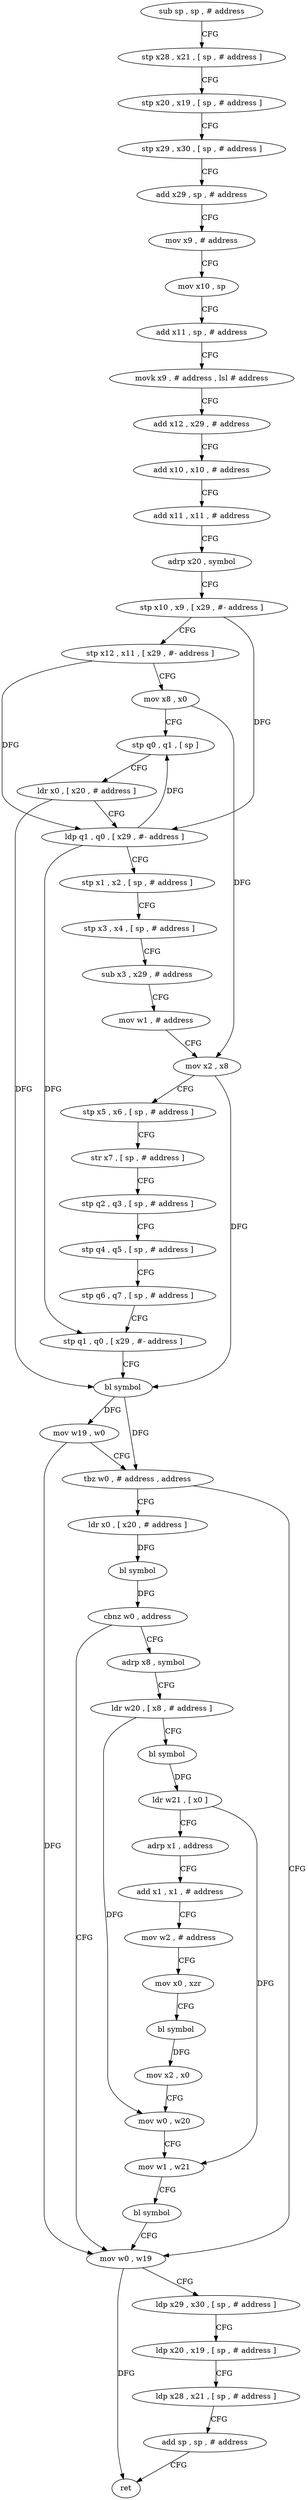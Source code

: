 digraph "func" {
"4232332" [label = "sub sp , sp , # address" ]
"4232336" [label = "stp x28 , x21 , [ sp , # address ]" ]
"4232340" [label = "stp x20 , x19 , [ sp , # address ]" ]
"4232344" [label = "stp x29 , x30 , [ sp , # address ]" ]
"4232348" [label = "add x29 , sp , # address" ]
"4232352" [label = "mov x9 , # address" ]
"4232356" [label = "mov x10 , sp" ]
"4232360" [label = "add x11 , sp , # address" ]
"4232364" [label = "movk x9 , # address , lsl # address" ]
"4232368" [label = "add x12 , x29 , # address" ]
"4232372" [label = "add x10 , x10 , # address" ]
"4232376" [label = "add x11 , x11 , # address" ]
"4232380" [label = "adrp x20 , symbol" ]
"4232384" [label = "stp x10 , x9 , [ x29 , #- address ]" ]
"4232388" [label = "stp x12 , x11 , [ x29 , #- address ]" ]
"4232392" [label = "mov x8 , x0" ]
"4232396" [label = "stp q0 , q1 , [ sp ]" ]
"4232400" [label = "ldr x0 , [ x20 , # address ]" ]
"4232404" [label = "ldp q1 , q0 , [ x29 , #- address ]" ]
"4232408" [label = "stp x1 , x2 , [ sp , # address ]" ]
"4232412" [label = "stp x3 , x4 , [ sp , # address ]" ]
"4232416" [label = "sub x3 , x29 , # address" ]
"4232420" [label = "mov w1 , # address" ]
"4232424" [label = "mov x2 , x8" ]
"4232428" [label = "stp x5 , x6 , [ sp , # address ]" ]
"4232432" [label = "str x7 , [ sp , # address ]" ]
"4232436" [label = "stp q2 , q3 , [ sp , # address ]" ]
"4232440" [label = "stp q4 , q5 , [ sp , # address ]" ]
"4232444" [label = "stp q6 , q7 , [ sp , # address ]" ]
"4232448" [label = "stp q1 , q0 , [ x29 , #- address ]" ]
"4232452" [label = "bl symbol" ]
"4232456" [label = "mov w19 , w0" ]
"4232460" [label = "tbz w0 , # address , address" ]
"4232528" [label = "mov w0 , w19" ]
"4232464" [label = "ldr x0 , [ x20 , # address ]" ]
"4232532" [label = "ldp x29 , x30 , [ sp , # address ]" ]
"4232536" [label = "ldp x20 , x19 , [ sp , # address ]" ]
"4232540" [label = "ldp x28 , x21 , [ sp , # address ]" ]
"4232544" [label = "add sp , sp , # address" ]
"4232548" [label = "ret" ]
"4232468" [label = "bl symbol" ]
"4232472" [label = "cbnz w0 , address" ]
"4232476" [label = "adrp x8 , symbol" ]
"4232480" [label = "ldr w20 , [ x8 , # address ]" ]
"4232484" [label = "bl symbol" ]
"4232488" [label = "ldr w21 , [ x0 ]" ]
"4232492" [label = "adrp x1 , address" ]
"4232496" [label = "add x1 , x1 , # address" ]
"4232500" [label = "mov w2 , # address" ]
"4232504" [label = "mov x0 , xzr" ]
"4232508" [label = "bl symbol" ]
"4232512" [label = "mov x2 , x0" ]
"4232516" [label = "mov w0 , w20" ]
"4232520" [label = "mov w1 , w21" ]
"4232524" [label = "bl symbol" ]
"4232332" -> "4232336" [ label = "CFG" ]
"4232336" -> "4232340" [ label = "CFG" ]
"4232340" -> "4232344" [ label = "CFG" ]
"4232344" -> "4232348" [ label = "CFG" ]
"4232348" -> "4232352" [ label = "CFG" ]
"4232352" -> "4232356" [ label = "CFG" ]
"4232356" -> "4232360" [ label = "CFG" ]
"4232360" -> "4232364" [ label = "CFG" ]
"4232364" -> "4232368" [ label = "CFG" ]
"4232368" -> "4232372" [ label = "CFG" ]
"4232372" -> "4232376" [ label = "CFG" ]
"4232376" -> "4232380" [ label = "CFG" ]
"4232380" -> "4232384" [ label = "CFG" ]
"4232384" -> "4232388" [ label = "CFG" ]
"4232384" -> "4232404" [ label = "DFG" ]
"4232388" -> "4232392" [ label = "CFG" ]
"4232388" -> "4232404" [ label = "DFG" ]
"4232392" -> "4232396" [ label = "CFG" ]
"4232392" -> "4232424" [ label = "DFG" ]
"4232396" -> "4232400" [ label = "CFG" ]
"4232400" -> "4232404" [ label = "CFG" ]
"4232400" -> "4232452" [ label = "DFG" ]
"4232404" -> "4232408" [ label = "CFG" ]
"4232404" -> "4232396" [ label = "DFG" ]
"4232404" -> "4232448" [ label = "DFG" ]
"4232408" -> "4232412" [ label = "CFG" ]
"4232412" -> "4232416" [ label = "CFG" ]
"4232416" -> "4232420" [ label = "CFG" ]
"4232420" -> "4232424" [ label = "CFG" ]
"4232424" -> "4232428" [ label = "CFG" ]
"4232424" -> "4232452" [ label = "DFG" ]
"4232428" -> "4232432" [ label = "CFG" ]
"4232432" -> "4232436" [ label = "CFG" ]
"4232436" -> "4232440" [ label = "CFG" ]
"4232440" -> "4232444" [ label = "CFG" ]
"4232444" -> "4232448" [ label = "CFG" ]
"4232448" -> "4232452" [ label = "CFG" ]
"4232452" -> "4232456" [ label = "DFG" ]
"4232452" -> "4232460" [ label = "DFG" ]
"4232456" -> "4232460" [ label = "CFG" ]
"4232456" -> "4232528" [ label = "DFG" ]
"4232460" -> "4232528" [ label = "CFG" ]
"4232460" -> "4232464" [ label = "CFG" ]
"4232528" -> "4232532" [ label = "CFG" ]
"4232528" -> "4232548" [ label = "DFG" ]
"4232464" -> "4232468" [ label = "DFG" ]
"4232532" -> "4232536" [ label = "CFG" ]
"4232536" -> "4232540" [ label = "CFG" ]
"4232540" -> "4232544" [ label = "CFG" ]
"4232544" -> "4232548" [ label = "CFG" ]
"4232468" -> "4232472" [ label = "DFG" ]
"4232472" -> "4232528" [ label = "CFG" ]
"4232472" -> "4232476" [ label = "CFG" ]
"4232476" -> "4232480" [ label = "CFG" ]
"4232480" -> "4232484" [ label = "CFG" ]
"4232480" -> "4232516" [ label = "DFG" ]
"4232484" -> "4232488" [ label = "DFG" ]
"4232488" -> "4232492" [ label = "CFG" ]
"4232488" -> "4232520" [ label = "DFG" ]
"4232492" -> "4232496" [ label = "CFG" ]
"4232496" -> "4232500" [ label = "CFG" ]
"4232500" -> "4232504" [ label = "CFG" ]
"4232504" -> "4232508" [ label = "CFG" ]
"4232508" -> "4232512" [ label = "DFG" ]
"4232512" -> "4232516" [ label = "CFG" ]
"4232516" -> "4232520" [ label = "CFG" ]
"4232520" -> "4232524" [ label = "CFG" ]
"4232524" -> "4232528" [ label = "CFG" ]
}

